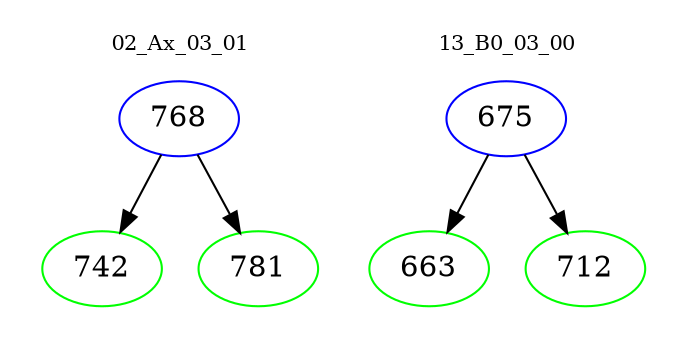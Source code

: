 digraph{
subgraph cluster_0 {
color = white
label = "02_Ax_03_01";
fontsize=10;
T0_768 [label="768", color="blue"]
T0_768 -> T0_742 [color="black"]
T0_742 [label="742", color="green"]
T0_768 -> T0_781 [color="black"]
T0_781 [label="781", color="green"]
}
subgraph cluster_1 {
color = white
label = "13_B0_03_00";
fontsize=10;
T1_675 [label="675", color="blue"]
T1_675 -> T1_663 [color="black"]
T1_663 [label="663", color="green"]
T1_675 -> T1_712 [color="black"]
T1_712 [label="712", color="green"]
}
}
